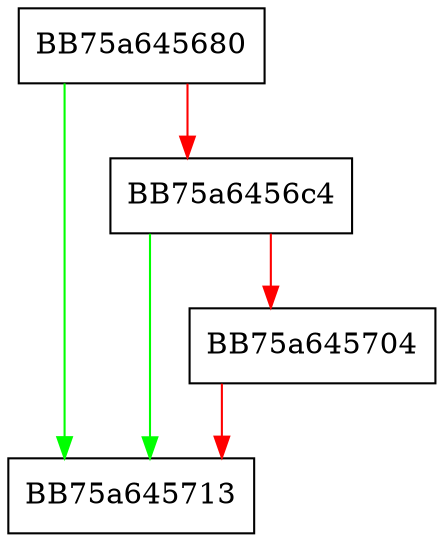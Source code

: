digraph triggerStepAllocate {
  node [shape="box"];
  graph [splines=ortho];
  BB75a645680 -> BB75a645713 [color="green"];
  BB75a645680 -> BB75a6456c4 [color="red"];
  BB75a6456c4 -> BB75a645713 [color="green"];
  BB75a6456c4 -> BB75a645704 [color="red"];
  BB75a645704 -> BB75a645713 [color="red"];
}